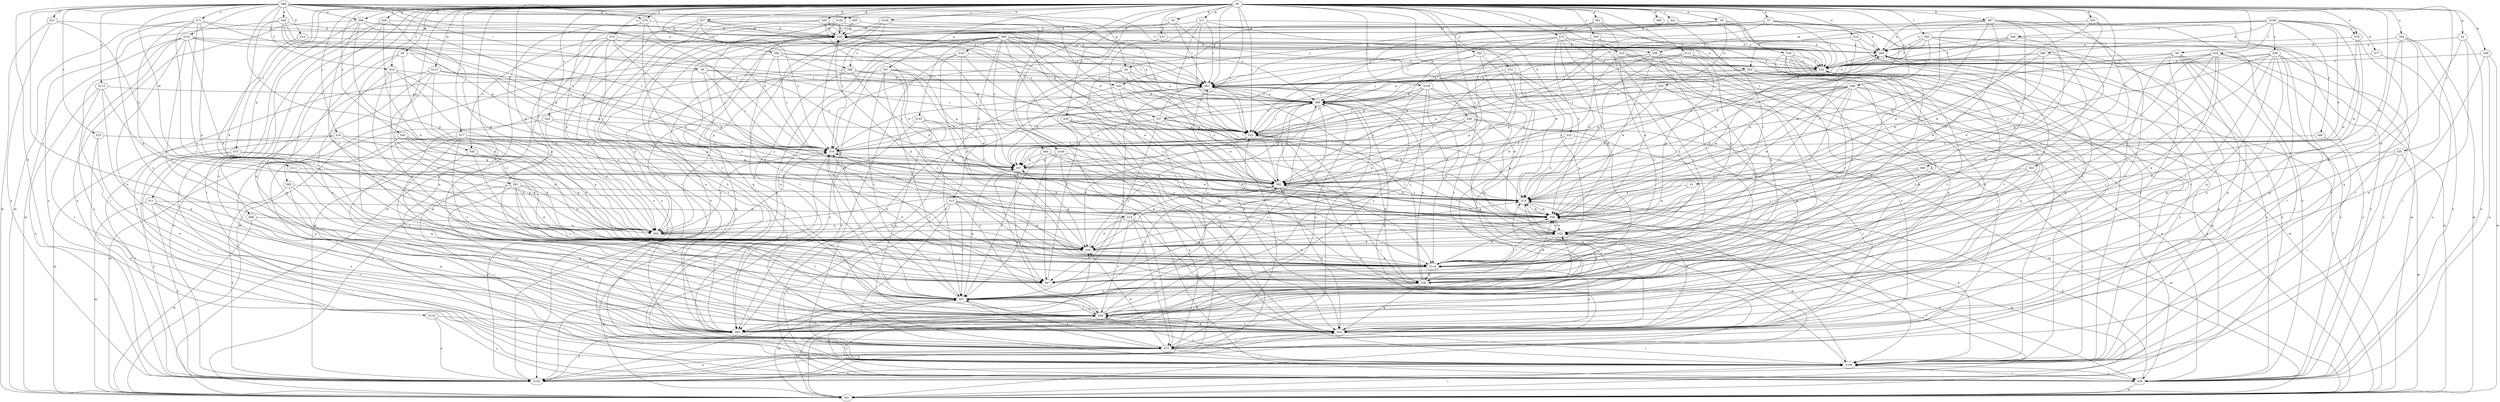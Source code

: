 strict digraph  {
S9;
S98;
S109;
S90;
S0;
S48;
S70;
S81;
S95;
S37;
S50;
S40;
S13;
S20;
S8;
S63;
S88;
S25;
S23;
S14;
S110;
S68;
S39;
S28;
S34;
S96;
S91;
S86;
S69;
S10;
S31;
S32;
S29;
S83;
S4;
S57;
S55;
S104;
S51;
S1;
S77;
S74;
S112;
S21;
S52;
S5;
S101;
S106;
S73;
S103;
S30;
S16;
S22;
S87;
S3;
S49;
S19;
S36;
S92;
S89;
S61;
S111;
S56;
S41;
S100;
S115;
S60;
S105;
S64;
S26;
S33;
S44;
S114;
S2;
S47;
S93;
S12;
S108;
S24;
S17;
S53;
S59;
S75;
S72;
S15;
S67;
S66;
S18;
S107;
S97;
S84;
S7;
S71;
S43;
S27;
S54;
S65;
S42;
S85;
S6;
S94;
S11;
S99;
S113;
S58;
S78;
S62;
S102;
S79;
S38;
S80;
S46;
S82;
S35;
S45;
S76;
S9 -> S0  [label=a];
S9 -> S48  [label=a];
S9 -> S70  [label=a];
S9 -> S81  [label=a];
S9 -> S37  [label=b];
S9 -> S50  [label=b];
S9 -> S8  [label=c];
S9 -> S63  [label=c];
S9 -> S23  [label=d];
S9 -> S34  [label=e];
S9 -> S96  [label=e];
S9 -> S91  [label=e];
S9 -> S86  [label=e];
S9 -> S10  [label=f];
S9 -> S29  [label=g];
S9 -> S55  [label=h];
S9 -> S104  [label=h];
S9 -> S51  [label=h];
S9 -> S112  [label=i];
S9 -> S21  [label=i];
S9 -> S52  [label=i];
S9 -> S73  [label=j];
S9 -> S103  [label=j];
S9 -> S30  [label=j];
S9 -> S16  [label=j];
S9 -> S22  [label=j];
S9 -> S87  [label=k];
S9 -> S3  [label=k];
S9 -> S49  [label=k];
S9 -> S92  [label=l];
S9 -> S89  [label=l];
S9 -> S61  [label=l];
S9 -> S100  [label=n];
S9 -> S26  [label=o];
S9 -> S33  [label=o];
S9 -> S2  [label=p];
S9 -> S47  [label=p];
S9 -> S93  [label=p];
S9 -> S12  [label=q];
S9 -> S108  [label=q];
S9 -> S17  [label=r];
S9 -> S53  [label=r];
S9 -> S59  [label=r];
S9 -> S72  [label=s];
S9 -> S66  [label=t];
S9 -> S84  [label=u];
S9 -> S7  [label=u];
S9 -> S65  [label=v];
S9 -> S42  [label=v];
S9 -> S85  [label=v];
S9 -> S6  [label=v];
S9 -> S94  [label=v];
S9 -> S11  [label=w];
S9 -> S99  [label=w];
S9 -> S113  [label=w];
S9 -> S58  [label=w];
S9 -> S78  [label=x];
S9 -> S79  [label=y];
S9 -> S35  [label=z];
S9 -> S45  [label=z];
S9 -> S76  [label=z];
S98 -> S40  [label=b];
S98 -> S88  [label=c];
S98 -> S14  [label=d];
S98 -> S110  [label=d];
S98 -> S86  [label=e];
S98 -> S10  [label=f];
S98 -> S31  [label=f];
S98 -> S32  [label=f];
S98 -> S83  [label=g];
S98 -> S4  [label=g];
S98 -> S5  [label=i];
S98 -> S101  [label=i];
S98 -> S111  [label=m];
S98 -> S115  [label=n];
S98 -> S44  [label=o];
S98 -> S15  [label=s];
S98 -> S67  [label=s];
S98 -> S71  [label=u];
S98 -> S43  [label=u];
S98 -> S79  [label=y];
S98 -> S76  [label=z];
S109 -> S68  [label=d];
S109 -> S69  [label=e];
S109 -> S1  [label=h];
S109 -> S77  [label=h];
S109 -> S56  [label=m];
S109 -> S18  [label=t];
S109 -> S58  [label=w];
S109 -> S78  [label=x];
S109 -> S62  [label=x];
S109 -> S38  [label=y];
S109 -> S80  [label=y];
S109 -> S46  [label=y];
S90 -> S95  [label=a];
S90 -> S13  [label=b];
S90 -> S88  [label=c];
S90 -> S25  [label=c];
S90 -> S61  [label=l];
S90 -> S56  [label=m];
S90 -> S60  [label=n];
S90 -> S105  [label=n];
S90 -> S64  [label=n];
S90 -> S93  [label=p];
S90 -> S75  [label=r];
S90 -> S107  [label=t];
S90 -> S58  [label=w];
S90 -> S62  [label=x];
S90 -> S82  [label=y];
S0 -> S20  [label=b];
S0 -> S39  [label=d];
S0 -> S32  [label=f];
S0 -> S4  [label=g];
S0 -> S74  [label=h];
S0 -> S64  [label=n];
S0 -> S43  [label=u];
S48 -> S57  [label=g];
S48 -> S22  [label=j];
S48 -> S19  [label=k];
S48 -> S41  [label=m];
S48 -> S75  [label=r];
S70 -> S69  [label=e];
S70 -> S19  [label=k];
S70 -> S64  [label=n];
S70 -> S44  [label=o];
S70 -> S97  [label=t];
S70 -> S27  [label=u];
S70 -> S94  [label=v];
S70 -> S82  [label=y];
S81 -> S20  [label=b];
S81 -> S28  [label=d];
S81 -> S97  [label=t];
S81 -> S82  [label=y];
S95 -> S22  [label=j];
S95 -> S61  [label=l];
S95 -> S64  [label=n];
S95 -> S75  [label=r];
S95 -> S27  [label=u];
S95 -> S58  [label=w];
S95 -> S82  [label=y];
S95 -> S76  [label=z];
S37 -> S20  [label=b];
S37 -> S61  [label=l];
S37 -> S41  [label=m];
S37 -> S64  [label=n];
S37 -> S102  [label=x];
S37 -> S82  [label=y];
S37 -> S76  [label=z];
S50 -> S20  [label=b];
S50 -> S57  [label=g];
S50 -> S22  [label=j];
S50 -> S93  [label=p];
S50 -> S58  [label=w];
S50 -> S102  [label=x];
S50 -> S82  [label=y];
S40 -> S20  [label=b];
S40 -> S28  [label=d];
S40 -> S57  [label=g];
S40 -> S22  [label=j];
S40 -> S102  [label=x];
S40 -> S76  [label=z];
S13 -> S25  [label=c];
S13 -> S28  [label=d];
S13 -> S106  [label=i];
S13 -> S75  [label=r];
S13 -> S97  [label=t];
S13 -> S54  [label=u];
S13 -> S94  [label=v];
S13 -> S58  [label=w];
S20 -> S69  [label=e];
S20 -> S64  [label=n];
S20 -> S24  [label=q];
S8 -> S28  [label=d];
S8 -> S32  [label=f];
S8 -> S24  [label=q];
S8 -> S97  [label=t];
S63 -> S106  [label=i];
S63 -> S67  [label=s];
S63 -> S94  [label=v];
S63 -> S82  [label=y];
S88 -> S95  [label=a];
S88 -> S74  [label=h];
S88 -> S61  [label=l];
S88 -> S97  [label=t];
S88 -> S102  [label=x];
S25 -> S28  [label=d];
S25 -> S54  [label=u];
S25 -> S58  [label=w];
S25 -> S82  [label=y];
S23 -> S28  [label=d];
S23 -> S32  [label=f];
S23 -> S106  [label=i];
S23 -> S41  [label=m];
S23 -> S114  [label=o];
S23 -> S75  [label=r];
S14 -> S69  [label=e];
S14 -> S67  [label=s];
S110 -> S64  [label=n];
S110 -> S54  [label=u];
S110 -> S102  [label=x];
S68 -> S95  [label=a];
S68 -> S32  [label=f];
S68 -> S74  [label=h];
S68 -> S58  [label=w];
S68 -> S102  [label=x];
S39 -> S95  [label=a];
S39 -> S57  [label=g];
S39 -> S74  [label=h];
S39 -> S114  [label=o];
S39 -> S54  [label=u];
S28 -> S95  [label=a];
S28 -> S57  [label=g];
S28 -> S74  [label=h];
S28 -> S114  [label=o];
S34 -> S69  [label=e];
S34 -> S22  [label=j];
S34 -> S36  [label=k];
S34 -> S58  [label=w];
S34 -> S76  [label=z];
S96 -> S95  [label=a];
S96 -> S25  [label=c];
S96 -> S57  [label=g];
S96 -> S74  [label=h];
S96 -> S106  [label=i];
S96 -> S22  [label=j];
S96 -> S114  [label=o];
S96 -> S94  [label=v];
S96 -> S58  [label=w];
S96 -> S102  [label=x];
S96 -> S82  [label=y];
S91 -> S28  [label=d];
S91 -> S74  [label=h];
S91 -> S106  [label=i];
S91 -> S64  [label=n];
S91 -> S114  [label=o];
S91 -> S93  [label=p];
S91 -> S67  [label=s];
S86 -> S20  [label=b];
S86 -> S69  [label=e];
S86 -> S57  [label=g];
S86 -> S106  [label=i];
S86 -> S114  [label=o];
S86 -> S93  [label=p];
S86 -> S102  [label=x];
S69 -> S32  [label=f];
S69 -> S24  [label=q];
S69 -> S94  [label=v];
S69 -> S76  [label=z];
S10 -> S36  [label=k];
S10 -> S61  [label=l];
S10 -> S114  [label=o];
S10 -> S93  [label=p];
S10 -> S67  [label=s];
S10 -> S58  [label=w];
S31 -> S20  [label=b];
S31 -> S41  [label=m];
S31 -> S102  [label=x];
S31 -> S82  [label=y];
S32 -> S61  [label=l];
S32 -> S41  [label=m];
S32 -> S58  [label=w];
S32 -> S82  [label=y];
S29 -> S20  [label=b];
S29 -> S28  [label=d];
S29 -> S106  [label=i];
S29 -> S64  [label=n];
S29 -> S93  [label=p];
S29 -> S24  [label=q];
S83 -> S20  [label=b];
S83 -> S61  [label=l];
S83 -> S82  [label=y];
S4 -> S25  [label=c];
S4 -> S22  [label=j];
S4 -> S61  [label=l];
S4 -> S54  [label=u];
S4 -> S82  [label=y];
S57 -> S67  [label=s];
S57 -> S82  [label=y];
S55 -> S20  [label=b];
S55 -> S106  [label=i];
S55 -> S93  [label=p];
S55 -> S58  [label=w];
S104 -> S20  [label=b];
S104 -> S22  [label=j];
S104 -> S64  [label=n];
S104 -> S93  [label=p];
S104 -> S54  [label=u];
S104 -> S76  [label=z];
S51 -> S74  [label=h];
S51 -> S67  [label=s];
S51 -> S76  [label=z];
S1 -> S74  [label=h];
S1 -> S58  [label=w];
S77 -> S32  [label=f];
S77 -> S54  [label=u];
S74 -> S69  [label=e];
S74 -> S106  [label=i];
S74 -> S22  [label=j];
S74 -> S64  [label=n];
S74 -> S58  [label=w];
S74 -> S82  [label=y];
S112 -> S95  [label=a];
S112 -> S25  [label=c];
S112 -> S32  [label=f];
S112 -> S74  [label=h];
S112 -> S61  [label=l];
S112 -> S93  [label=p];
S21 -> S20  [label=b];
S21 -> S25  [label=c];
S21 -> S32  [label=f];
S21 -> S22  [label=j];
S52 -> S32  [label=f];
S52 -> S57  [label=g];
S52 -> S36  [label=k];
S52 -> S61  [label=l];
S52 -> S64  [label=n];
S5 -> S25  [label=c];
S5 -> S22  [label=j];
S5 -> S61  [label=l];
S5 -> S75  [label=r];
S5 -> S76  [label=z];
S101 -> S28  [label=d];
S101 -> S69  [label=e];
S101 -> S57  [label=g];
S101 -> S106  [label=i];
S101 -> S41  [label=m];
S101 -> S64  [label=n];
S101 -> S54  [label=u];
S101 -> S94  [label=v];
S101 -> S76  [label=z];
S106 -> S20  [label=b];
S106 -> S69  [label=e];
S106 -> S74  [label=h];
S106 -> S54  [label=u];
S106 -> S94  [label=v];
S106 -> S58  [label=w];
S106 -> S102  [label=x];
S73 -> S57  [label=g];
S73 -> S93  [label=p];
S73 -> S75  [label=r];
S73 -> S102  [label=x];
S103 -> S95  [label=a];
S103 -> S20  [label=b];
S103 -> S106  [label=i];
S103 -> S41  [label=m];
S103 -> S75  [label=r];
S30 -> S32  [label=f];
S30 -> S106  [label=i];
S30 -> S36  [label=k];
S30 -> S114  [label=o];
S30 -> S24  [label=q];
S30 -> S67  [label=s];
S30 -> S94  [label=v];
S16 -> S28  [label=d];
S16 -> S41  [label=m];
S16 -> S24  [label=q];
S16 -> S58  [label=w];
S16 -> S102  [label=x];
S16 -> S82  [label=y];
S16 -> S76  [label=z];
S22 -> S20  [label=b];
S22 -> S28  [label=d];
S22 -> S106  [label=i];
S22 -> S36  [label=k];
S22 -> S102  [label=x];
S22 -> S76  [label=z];
S87 -> S20  [label=b];
S87 -> S25  [label=c];
S87 -> S28  [label=d];
S87 -> S69  [label=e];
S87 -> S74  [label=h];
S87 -> S64  [label=n];
S87 -> S114  [label=o];
S87 -> S54  [label=u];
S87 -> S58  [label=w];
S3 -> S20  [label=b];
S3 -> S25  [label=c];
S3 -> S61  [label=l];
S3 -> S76  [label=z];
S49 -> S32  [label=f];
S49 -> S41  [label=m];
S49 -> S64  [label=n];
S49 -> S54  [label=u];
S19 -> S28  [label=d];
S19 -> S36  [label=k];
S19 -> S93  [label=p];
S19 -> S24  [label=q];
S19 -> S75  [label=r];
S19 -> S94  [label=v];
S36 -> S95  [label=a];
S36 -> S25  [label=c];
S36 -> S61  [label=l];
S36 -> S64  [label=n];
S36 -> S24  [label=q];
S36 -> S97  [label=t];
S36 -> S58  [label=w];
S36 -> S76  [label=z];
S92 -> S95  [label=a];
S92 -> S69  [label=e];
S92 -> S32  [label=f];
S92 -> S41  [label=m];
S92 -> S114  [label=o];
S92 -> S24  [label=q];
S92 -> S82  [label=y];
S89 -> S25  [label=c];
S89 -> S41  [label=m];
S89 -> S114  [label=o];
S89 -> S82  [label=y];
S61 -> S95  [label=a];
S61 -> S57  [label=g];
S61 -> S22  [label=j];
S61 -> S41  [label=m];
S61 -> S24  [label=q];
S61 -> S94  [label=v];
S61 -> S58  [label=w];
S61 -> S76  [label=z];
S111 -> S67  [label=s];
S111 -> S82  [label=y];
S56 -> S95  [label=a];
S56 -> S32  [label=f];
S56 -> S57  [label=g];
S56 -> S106  [label=i];
S56 -> S22  [label=j];
S56 -> S24  [label=q];
S56 -> S67  [label=s];
S56 -> S97  [label=t];
S56 -> S58  [label=w];
S41 -> S25  [label=c];
S41 -> S28  [label=d];
S41 -> S32  [label=f];
S41 -> S106  [label=i];
S41 -> S58  [label=w];
S100 -> S57  [label=g];
S100 -> S24  [label=q];
S100 -> S75  [label=r];
S100 -> S97  [label=t];
S100 -> S58  [label=w];
S115 -> S95  [label=a];
S115 -> S74  [label=h];
S115 -> S24  [label=q];
S115 -> S75  [label=r];
S115 -> S102  [label=x];
S60 -> S25  [label=c];
S60 -> S57  [label=g];
S60 -> S67  [label=s];
S60 -> S97  [label=t];
S60 -> S58  [label=w];
S105 -> S74  [label=h];
S105 -> S22  [label=j];
S105 -> S64  [label=n];
S105 -> S24  [label=q];
S105 -> S97  [label=t];
S64 -> S95  [label=a];
S64 -> S20  [label=b];
S64 -> S102  [label=x];
S26 -> S106  [label=i];
S26 -> S22  [label=j];
S26 -> S36  [label=k];
S26 -> S114  [label=o];
S26 -> S24  [label=q];
S26 -> S102  [label=x];
S33 -> S28  [label=d];
S33 -> S61  [label=l];
S33 -> S114  [label=o];
S33 -> S24  [label=q];
S33 -> S82  [label=y];
S44 -> S57  [label=g];
S44 -> S93  [label=p];
S44 -> S67  [label=s];
S44 -> S97  [label=t];
S114 -> S20  [label=b];
S114 -> S25  [label=c];
S114 -> S36  [label=k];
S114 -> S67  [label=s];
S114 -> S58  [label=w];
S114 -> S76  [label=z];
S2 -> S28  [label=d];
S2 -> S69  [label=e];
S2 -> S106  [label=i];
S2 -> S54  [label=u];
S47 -> S57  [label=g];
S47 -> S61  [label=l];
S47 -> S114  [label=o];
S47 -> S93  [label=p];
S47 -> S67  [label=s];
S47 -> S97  [label=t];
S47 -> S58  [label=w];
S93 -> S67  [label=s];
S93 -> S97  [label=t];
S93 -> S76  [label=z];
S12 -> S41  [label=m];
S12 -> S64  [label=n];
S12 -> S24  [label=q];
S12 -> S75  [label=r];
S12 -> S58  [label=w];
S12 -> S102  [label=x];
S108 -> S95  [label=a];
S108 -> S22  [label=j];
S108 -> S114  [label=o];
S108 -> S24  [label=q];
S108 -> S67  [label=s];
S108 -> S97  [label=t];
S108 -> S82  [label=y];
S24 -> S74  [label=h];
S24 -> S106  [label=i];
S24 -> S114  [label=o];
S24 -> S75  [label=r];
S24 -> S94  [label=v];
S17 -> S28  [label=d];
S17 -> S57  [label=g];
S17 -> S93  [label=p];
S17 -> S24  [label=q];
S17 -> S97  [label=t];
S17 -> S54  [label=u];
S17 -> S94  [label=v];
S17 -> S76  [label=z];
S53 -> S69  [label=e];
S53 -> S102  [label=x];
S59 -> S28  [label=d];
S59 -> S69  [label=e];
S59 -> S36  [label=k];
S59 -> S61  [label=l];
S59 -> S24  [label=q];
S59 -> S67  [label=s];
S75 -> S95  [label=a];
S75 -> S28  [label=d];
S75 -> S106  [label=i];
S75 -> S22  [label=j];
S75 -> S97  [label=t];
S75 -> S102  [label=x];
S75 -> S76  [label=z];
S72 -> S69  [label=e];
S72 -> S74  [label=h];
S72 -> S61  [label=l];
S72 -> S114  [label=o];
S72 -> S93  [label=p];
S72 -> S24  [label=q];
S72 -> S75  [label=r];
S72 -> S58  [label=w];
S72 -> S76  [label=z];
S15 -> S64  [label=n];
S15 -> S54  [label=u];
S15 -> S76  [label=z];
S67 -> S95  [label=a];
S67 -> S32  [label=f];
S67 -> S61  [label=l];
S66 -> S41  [label=m];
S66 -> S64  [label=n];
S66 -> S93  [label=p];
S18 -> S25  [label=c];
S18 -> S32  [label=f];
S18 -> S36  [label=k];
S18 -> S41  [label=m];
S18 -> S114  [label=o];
S18 -> S67  [label=s];
S18 -> S97  [label=t];
S18 -> S54  [label=u];
S107 -> S28  [label=d];
S107 -> S32  [label=f];
S107 -> S106  [label=i];
S107 -> S114  [label=o];
S107 -> S58  [label=w];
S107 -> S102  [label=x];
S97 -> S20  [label=b];
S97 -> S32  [label=f];
S97 -> S57  [label=g];
S97 -> S61  [label=l];
S97 -> S41  [label=m];
S97 -> S75  [label=r];
S97 -> S94  [label=v];
S97 -> S82  [label=y];
S84 -> S25  [label=c];
S84 -> S69  [label=e];
S84 -> S36  [label=k];
S84 -> S41  [label=m];
S84 -> S24  [label=q];
S84 -> S54  [label=u];
S7 -> S20  [label=b];
S7 -> S69  [label=e];
S7 -> S32  [label=f];
S7 -> S22  [label=j];
S7 -> S61  [label=l];
S7 -> S58  [label=w];
S71 -> S20  [label=b];
S71 -> S28  [label=d];
S71 -> S41  [label=m];
S71 -> S114  [label=o];
S71 -> S67  [label=s];
S71 -> S97  [label=t];
S71 -> S94  [label=v];
S71 -> S76  [label=z];
S43 -> S95  [label=a];
S43 -> S64  [label=n];
S43 -> S58  [label=w];
S43 -> S82  [label=y];
S27 -> S20  [label=b];
S27 -> S69  [label=e];
S27 -> S57  [label=g];
S27 -> S74  [label=h];
S27 -> S22  [label=j];
S27 -> S61  [label=l];
S27 -> S64  [label=n];
S27 -> S67  [label=s];
S54 -> S69  [label=e];
S54 -> S74  [label=h];
S54 -> S106  [label=i];
S54 -> S41  [label=m];
S54 -> S97  [label=t];
S54 -> S94  [label=v];
S65 -> S74  [label=h];
S65 -> S64  [label=n];
S65 -> S24  [label=q];
S65 -> S102  [label=x];
S42 -> S22  [label=j];
S42 -> S41  [label=m];
S42 -> S93  [label=p];
S42 -> S82  [label=y];
S85 -> S95  [label=a];
S85 -> S32  [label=f];
S85 -> S61  [label=l];
S85 -> S41  [label=m];
S85 -> S114  [label=o];
S85 -> S76  [label=z];
S6 -> S32  [label=f];
S6 -> S106  [label=i];
S6 -> S64  [label=n];
S6 -> S24  [label=q];
S6 -> S75  [label=r];
S6 -> S54  [label=u];
S6 -> S94  [label=v];
S6 -> S82  [label=y];
S94 -> S57  [label=g];
S94 -> S74  [label=h];
S94 -> S41  [label=m];
S94 -> S64  [label=n];
S94 -> S24  [label=q];
S94 -> S97  [label=t];
S94 -> S82  [label=y];
S11 -> S20  [label=b];
S11 -> S32  [label=f];
S11 -> S22  [label=j];
S11 -> S61  [label=l];
S11 -> S114  [label=o];
S11 -> S58  [label=w];
S11 -> S102  [label=x];
S113 -> S57  [label=g];
S113 -> S61  [label=l];
S113 -> S114  [label=o];
S113 -> S67  [label=s];
S113 -> S94  [label=v];
S113 -> S102  [label=x];
S58 -> S25  [label=c];
S58 -> S74  [label=h];
S58 -> S93  [label=p];
S78 -> S69  [label=e];
S78 -> S75  [label=r];
S78 -> S94  [label=v];
S78 -> S58  [label=w];
S62 -> S57  [label=g];
S62 -> S61  [label=l];
S62 -> S24  [label=q];
S62 -> S97  [label=t];
S62 -> S54  [label=u];
S102 -> S69  [label=e];
S102 -> S24  [label=q];
S102 -> S97  [label=t];
S102 -> S76  [label=z];
S79 -> S20  [label=b];
S79 -> S106  [label=i];
S79 -> S41  [label=m];
S79 -> S94  [label=v];
S79 -> S76  [label=z];
S38 -> S95  [label=a];
S38 -> S32  [label=f];
S38 -> S64  [label=n];
S38 -> S114  [label=o];
S38 -> S24  [label=q];
S38 -> S75  [label=r];
S38 -> S97  [label=t];
S38 -> S54  [label=u];
S38 -> S94  [label=v];
S38 -> S82  [label=y];
S80 -> S106  [label=i];
S80 -> S76  [label=z];
S46 -> S28  [label=d];
S46 -> S69  [label=e];
S46 -> S32  [label=f];
S46 -> S22  [label=j];
S46 -> S54  [label=u];
S82 -> S74  [label=h];
S82 -> S61  [label=l];
S82 -> S24  [label=q];
S35 -> S57  [label=g];
S35 -> S106  [label=i];
S35 -> S41  [label=m];
S35 -> S64  [label=n];
S45 -> S28  [label=d];
S45 -> S93  [label=p];
S45 -> S75  [label=r];
S45 -> S76  [label=z];
S76 -> S57  [label=g];
S76 -> S74  [label=h];
S76 -> S36  [label=k];
S76 -> S97  [label=t];
}
